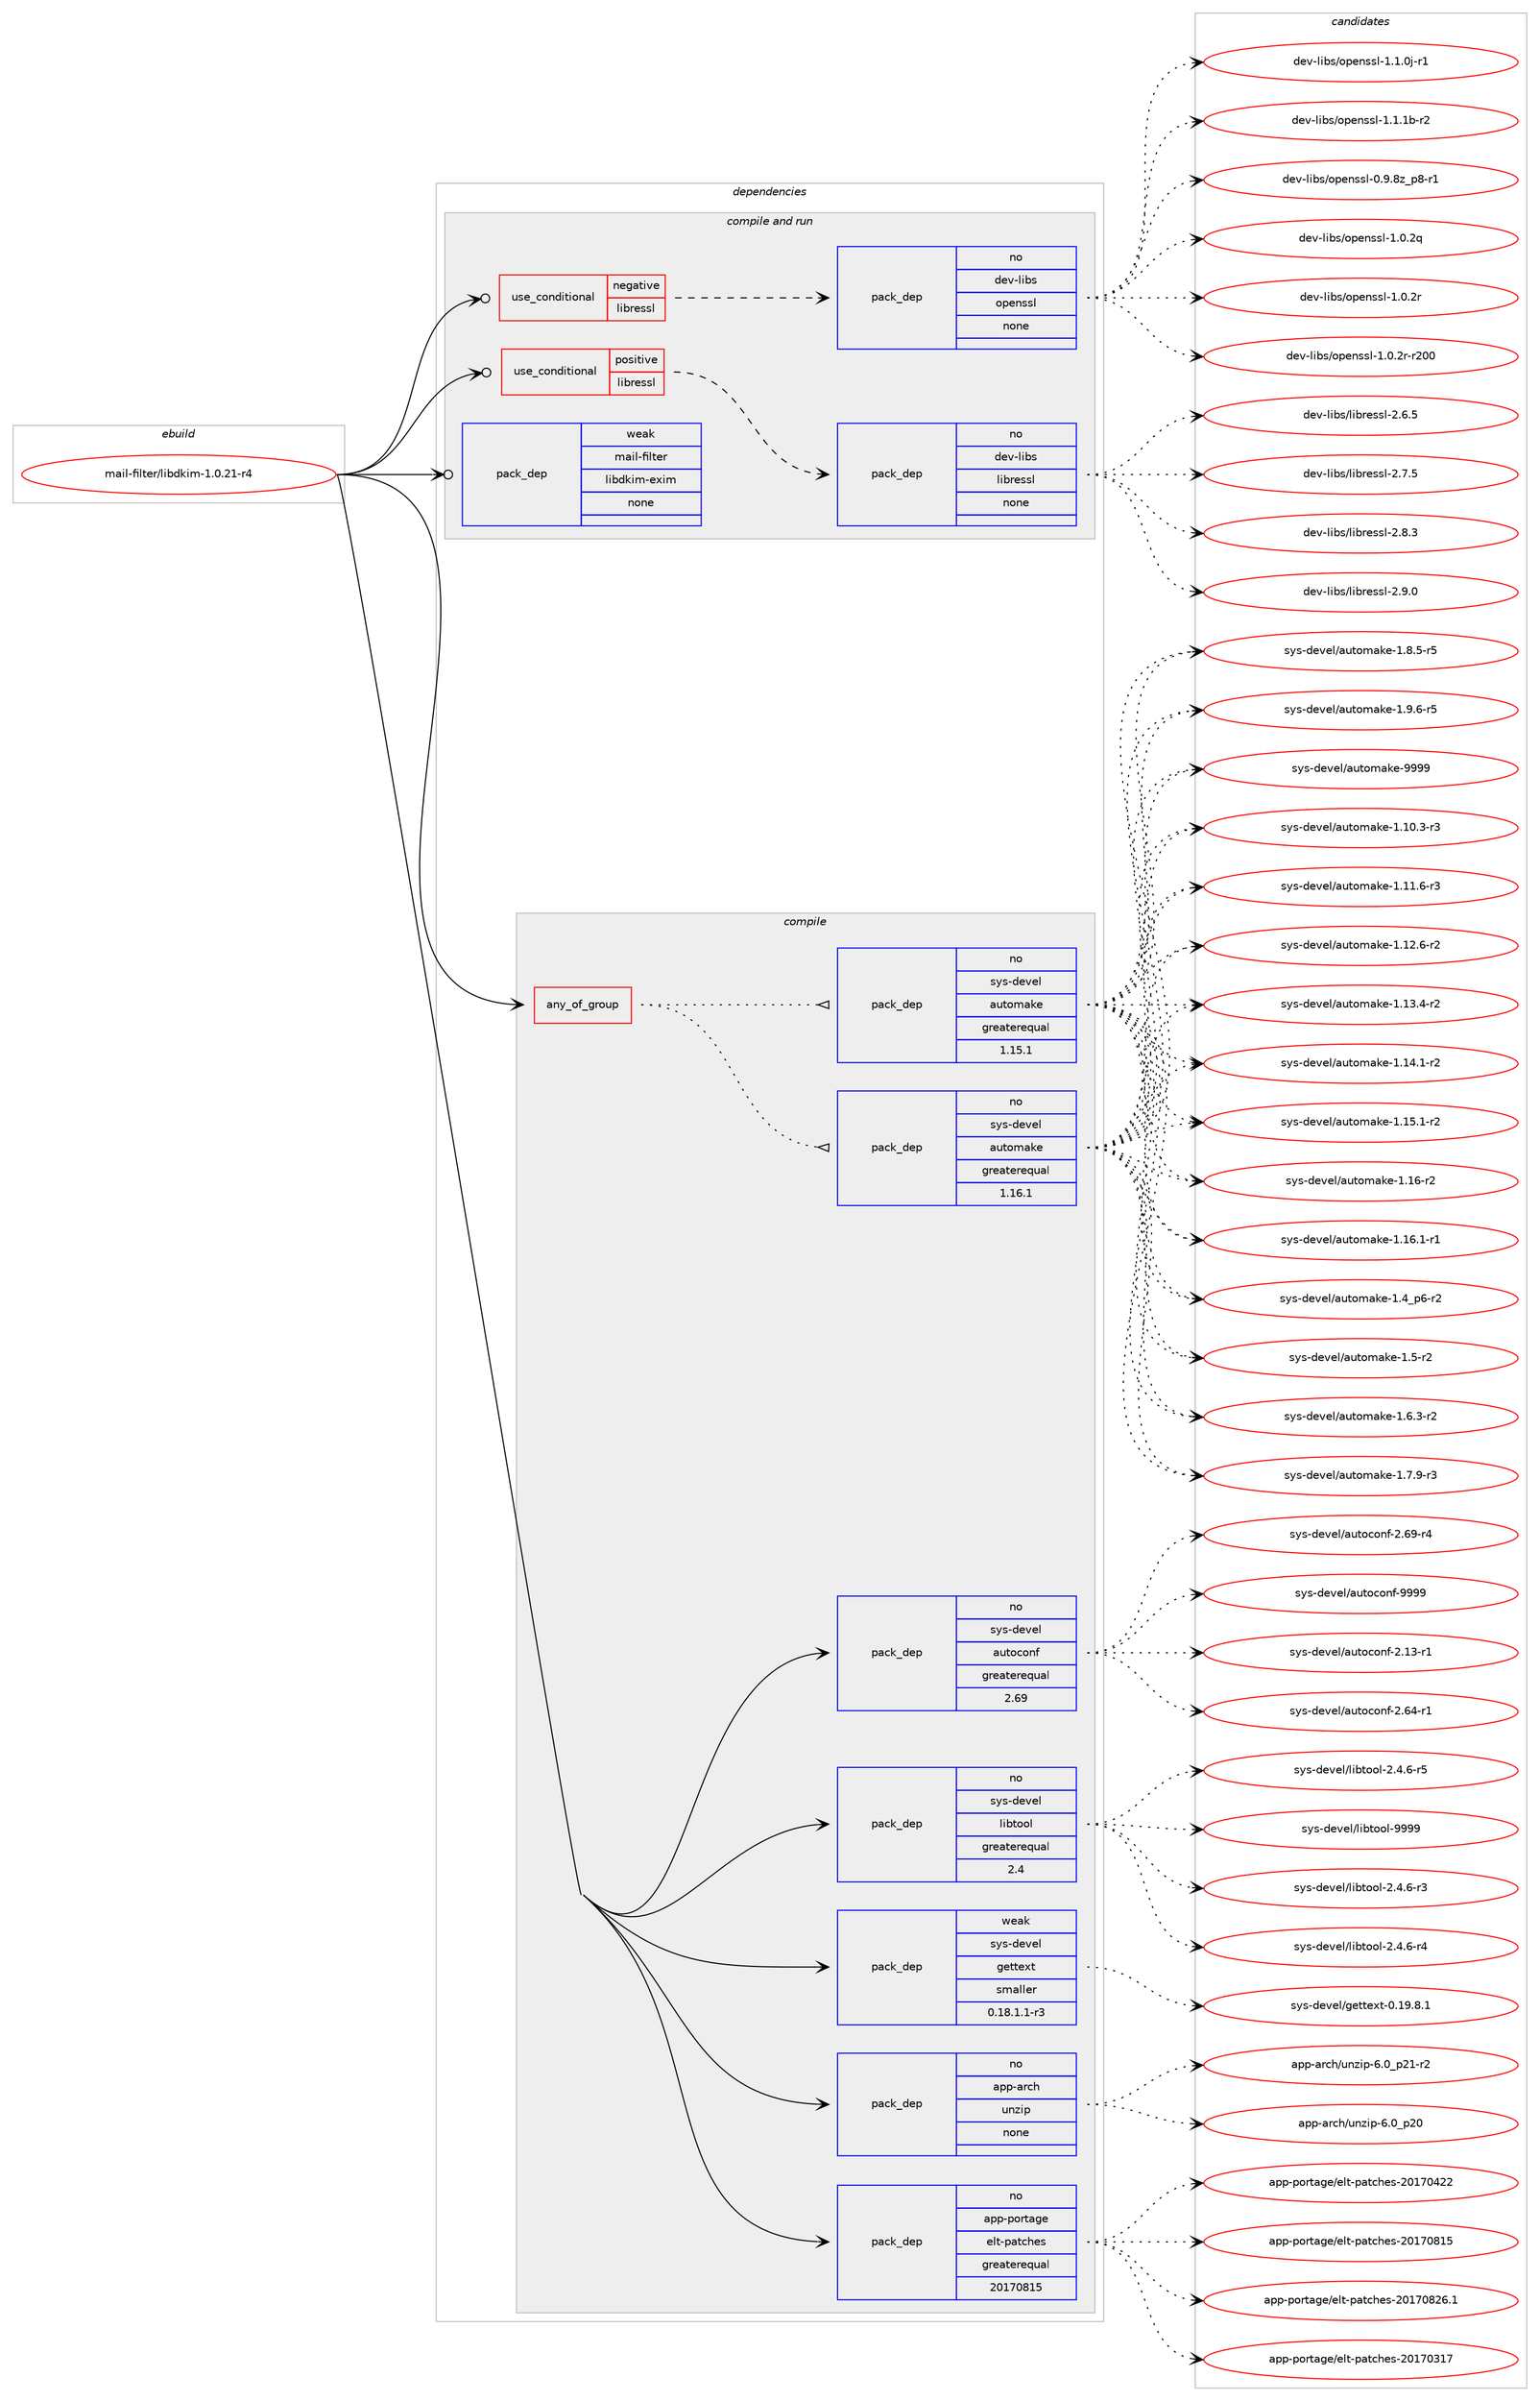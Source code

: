 digraph prolog {

# *************
# Graph options
# *************

newrank=true;
concentrate=true;
compound=true;
graph [rankdir=LR,fontname=Helvetica,fontsize=10,ranksep=1.5];#, ranksep=2.5, nodesep=0.2];
edge  [arrowhead=vee];
node  [fontname=Helvetica,fontsize=10];

# **********
# The ebuild
# **********

subgraph cluster_leftcol {
color=gray;
rank=same;
label=<<i>ebuild</i>>;
id [label="mail-filter/libdkim-1.0.21-r4", color=red, width=4, href="../mail-filter/libdkim-1.0.21-r4.svg"];
}

# ****************
# The dependencies
# ****************

subgraph cluster_midcol {
color=gray;
label=<<i>dependencies</i>>;
subgraph cluster_compile {
fillcolor="#eeeeee";
style=filled;
label=<<i>compile</i>>;
subgraph any24451 {
dependency1595299 [label=<<TABLE BORDER="0" CELLBORDER="1" CELLSPACING="0" CELLPADDING="4"><TR><TD CELLPADDING="10">any_of_group</TD></TR></TABLE>>, shape=none, color=red];subgraph pack1139352 {
dependency1595300 [label=<<TABLE BORDER="0" CELLBORDER="1" CELLSPACING="0" CELLPADDING="4" WIDTH="220"><TR><TD ROWSPAN="6" CELLPADDING="30">pack_dep</TD></TR><TR><TD WIDTH="110">no</TD></TR><TR><TD>sys-devel</TD></TR><TR><TD>automake</TD></TR><TR><TD>greaterequal</TD></TR><TR><TD>1.16.1</TD></TR></TABLE>>, shape=none, color=blue];
}
dependency1595299:e -> dependency1595300:w [weight=20,style="dotted",arrowhead="oinv"];
subgraph pack1139353 {
dependency1595301 [label=<<TABLE BORDER="0" CELLBORDER="1" CELLSPACING="0" CELLPADDING="4" WIDTH="220"><TR><TD ROWSPAN="6" CELLPADDING="30">pack_dep</TD></TR><TR><TD WIDTH="110">no</TD></TR><TR><TD>sys-devel</TD></TR><TR><TD>automake</TD></TR><TR><TD>greaterequal</TD></TR><TR><TD>1.15.1</TD></TR></TABLE>>, shape=none, color=blue];
}
dependency1595299:e -> dependency1595301:w [weight=20,style="dotted",arrowhead="oinv"];
}
id:e -> dependency1595299:w [weight=20,style="solid",arrowhead="vee"];
subgraph pack1139354 {
dependency1595302 [label=<<TABLE BORDER="0" CELLBORDER="1" CELLSPACING="0" CELLPADDING="4" WIDTH="220"><TR><TD ROWSPAN="6" CELLPADDING="30">pack_dep</TD></TR><TR><TD WIDTH="110">no</TD></TR><TR><TD>app-arch</TD></TR><TR><TD>unzip</TD></TR><TR><TD>none</TD></TR><TR><TD></TD></TR></TABLE>>, shape=none, color=blue];
}
id:e -> dependency1595302:w [weight=20,style="solid",arrowhead="vee"];
subgraph pack1139355 {
dependency1595303 [label=<<TABLE BORDER="0" CELLBORDER="1" CELLSPACING="0" CELLPADDING="4" WIDTH="220"><TR><TD ROWSPAN="6" CELLPADDING="30">pack_dep</TD></TR><TR><TD WIDTH="110">no</TD></TR><TR><TD>app-portage</TD></TR><TR><TD>elt-patches</TD></TR><TR><TD>greaterequal</TD></TR><TR><TD>20170815</TD></TR></TABLE>>, shape=none, color=blue];
}
id:e -> dependency1595303:w [weight=20,style="solid",arrowhead="vee"];
subgraph pack1139356 {
dependency1595304 [label=<<TABLE BORDER="0" CELLBORDER="1" CELLSPACING="0" CELLPADDING="4" WIDTH="220"><TR><TD ROWSPAN="6" CELLPADDING="30">pack_dep</TD></TR><TR><TD WIDTH="110">no</TD></TR><TR><TD>sys-devel</TD></TR><TR><TD>autoconf</TD></TR><TR><TD>greaterequal</TD></TR><TR><TD>2.69</TD></TR></TABLE>>, shape=none, color=blue];
}
id:e -> dependency1595304:w [weight=20,style="solid",arrowhead="vee"];
subgraph pack1139357 {
dependency1595305 [label=<<TABLE BORDER="0" CELLBORDER="1" CELLSPACING="0" CELLPADDING="4" WIDTH="220"><TR><TD ROWSPAN="6" CELLPADDING="30">pack_dep</TD></TR><TR><TD WIDTH="110">no</TD></TR><TR><TD>sys-devel</TD></TR><TR><TD>libtool</TD></TR><TR><TD>greaterequal</TD></TR><TR><TD>2.4</TD></TR></TABLE>>, shape=none, color=blue];
}
id:e -> dependency1595305:w [weight=20,style="solid",arrowhead="vee"];
subgraph pack1139358 {
dependency1595306 [label=<<TABLE BORDER="0" CELLBORDER="1" CELLSPACING="0" CELLPADDING="4" WIDTH="220"><TR><TD ROWSPAN="6" CELLPADDING="30">pack_dep</TD></TR><TR><TD WIDTH="110">weak</TD></TR><TR><TD>sys-devel</TD></TR><TR><TD>gettext</TD></TR><TR><TD>smaller</TD></TR><TR><TD>0.18.1.1-r3</TD></TR></TABLE>>, shape=none, color=blue];
}
id:e -> dependency1595306:w [weight=20,style="solid",arrowhead="vee"];
}
subgraph cluster_compileandrun {
fillcolor="#eeeeee";
style=filled;
label=<<i>compile and run</i>>;
subgraph cond430852 {
dependency1595307 [label=<<TABLE BORDER="0" CELLBORDER="1" CELLSPACING="0" CELLPADDING="4"><TR><TD ROWSPAN="3" CELLPADDING="10">use_conditional</TD></TR><TR><TD>negative</TD></TR><TR><TD>libressl</TD></TR></TABLE>>, shape=none, color=red];
subgraph pack1139359 {
dependency1595308 [label=<<TABLE BORDER="0" CELLBORDER="1" CELLSPACING="0" CELLPADDING="4" WIDTH="220"><TR><TD ROWSPAN="6" CELLPADDING="30">pack_dep</TD></TR><TR><TD WIDTH="110">no</TD></TR><TR><TD>dev-libs</TD></TR><TR><TD>openssl</TD></TR><TR><TD>none</TD></TR><TR><TD></TD></TR></TABLE>>, shape=none, color=blue];
}
dependency1595307:e -> dependency1595308:w [weight=20,style="dashed",arrowhead="vee"];
}
id:e -> dependency1595307:w [weight=20,style="solid",arrowhead="odotvee"];
subgraph cond430853 {
dependency1595309 [label=<<TABLE BORDER="0" CELLBORDER="1" CELLSPACING="0" CELLPADDING="4"><TR><TD ROWSPAN="3" CELLPADDING="10">use_conditional</TD></TR><TR><TD>positive</TD></TR><TR><TD>libressl</TD></TR></TABLE>>, shape=none, color=red];
subgraph pack1139360 {
dependency1595310 [label=<<TABLE BORDER="0" CELLBORDER="1" CELLSPACING="0" CELLPADDING="4" WIDTH="220"><TR><TD ROWSPAN="6" CELLPADDING="30">pack_dep</TD></TR><TR><TD WIDTH="110">no</TD></TR><TR><TD>dev-libs</TD></TR><TR><TD>libressl</TD></TR><TR><TD>none</TD></TR><TR><TD></TD></TR></TABLE>>, shape=none, color=blue];
}
dependency1595309:e -> dependency1595310:w [weight=20,style="dashed",arrowhead="vee"];
}
id:e -> dependency1595309:w [weight=20,style="solid",arrowhead="odotvee"];
subgraph pack1139361 {
dependency1595311 [label=<<TABLE BORDER="0" CELLBORDER="1" CELLSPACING="0" CELLPADDING="4" WIDTH="220"><TR><TD ROWSPAN="6" CELLPADDING="30">pack_dep</TD></TR><TR><TD WIDTH="110">weak</TD></TR><TR><TD>mail-filter</TD></TR><TR><TD>libdkim-exim</TD></TR><TR><TD>none</TD></TR><TR><TD></TD></TR></TABLE>>, shape=none, color=blue];
}
id:e -> dependency1595311:w [weight=20,style="solid",arrowhead="odotvee"];
}
subgraph cluster_run {
fillcolor="#eeeeee";
style=filled;
label=<<i>run</i>>;
}
}

# **************
# The candidates
# **************

subgraph cluster_choices {
rank=same;
color=gray;
label=<<i>candidates</i>>;

subgraph choice1139352 {
color=black;
nodesep=1;
choice11512111545100101118101108479711711611110997107101454946494846514511451 [label="sys-devel/automake-1.10.3-r3", color=red, width=4,href="../sys-devel/automake-1.10.3-r3.svg"];
choice11512111545100101118101108479711711611110997107101454946494946544511451 [label="sys-devel/automake-1.11.6-r3", color=red, width=4,href="../sys-devel/automake-1.11.6-r3.svg"];
choice11512111545100101118101108479711711611110997107101454946495046544511450 [label="sys-devel/automake-1.12.6-r2", color=red, width=4,href="../sys-devel/automake-1.12.6-r2.svg"];
choice11512111545100101118101108479711711611110997107101454946495146524511450 [label="sys-devel/automake-1.13.4-r2", color=red, width=4,href="../sys-devel/automake-1.13.4-r2.svg"];
choice11512111545100101118101108479711711611110997107101454946495246494511450 [label="sys-devel/automake-1.14.1-r2", color=red, width=4,href="../sys-devel/automake-1.14.1-r2.svg"];
choice11512111545100101118101108479711711611110997107101454946495346494511450 [label="sys-devel/automake-1.15.1-r2", color=red, width=4,href="../sys-devel/automake-1.15.1-r2.svg"];
choice1151211154510010111810110847971171161111099710710145494649544511450 [label="sys-devel/automake-1.16-r2", color=red, width=4,href="../sys-devel/automake-1.16-r2.svg"];
choice11512111545100101118101108479711711611110997107101454946495446494511449 [label="sys-devel/automake-1.16.1-r1", color=red, width=4,href="../sys-devel/automake-1.16.1-r1.svg"];
choice115121115451001011181011084797117116111109971071014549465295112544511450 [label="sys-devel/automake-1.4_p6-r2", color=red, width=4,href="../sys-devel/automake-1.4_p6-r2.svg"];
choice11512111545100101118101108479711711611110997107101454946534511450 [label="sys-devel/automake-1.5-r2", color=red, width=4,href="../sys-devel/automake-1.5-r2.svg"];
choice115121115451001011181011084797117116111109971071014549465446514511450 [label="sys-devel/automake-1.6.3-r2", color=red, width=4,href="../sys-devel/automake-1.6.3-r2.svg"];
choice115121115451001011181011084797117116111109971071014549465546574511451 [label="sys-devel/automake-1.7.9-r3", color=red, width=4,href="../sys-devel/automake-1.7.9-r3.svg"];
choice115121115451001011181011084797117116111109971071014549465646534511453 [label="sys-devel/automake-1.8.5-r5", color=red, width=4,href="../sys-devel/automake-1.8.5-r5.svg"];
choice115121115451001011181011084797117116111109971071014549465746544511453 [label="sys-devel/automake-1.9.6-r5", color=red, width=4,href="../sys-devel/automake-1.9.6-r5.svg"];
choice115121115451001011181011084797117116111109971071014557575757 [label="sys-devel/automake-9999", color=red, width=4,href="../sys-devel/automake-9999.svg"];
dependency1595300:e -> choice11512111545100101118101108479711711611110997107101454946494846514511451:w [style=dotted,weight="100"];
dependency1595300:e -> choice11512111545100101118101108479711711611110997107101454946494946544511451:w [style=dotted,weight="100"];
dependency1595300:e -> choice11512111545100101118101108479711711611110997107101454946495046544511450:w [style=dotted,weight="100"];
dependency1595300:e -> choice11512111545100101118101108479711711611110997107101454946495146524511450:w [style=dotted,weight="100"];
dependency1595300:e -> choice11512111545100101118101108479711711611110997107101454946495246494511450:w [style=dotted,weight="100"];
dependency1595300:e -> choice11512111545100101118101108479711711611110997107101454946495346494511450:w [style=dotted,weight="100"];
dependency1595300:e -> choice1151211154510010111810110847971171161111099710710145494649544511450:w [style=dotted,weight="100"];
dependency1595300:e -> choice11512111545100101118101108479711711611110997107101454946495446494511449:w [style=dotted,weight="100"];
dependency1595300:e -> choice115121115451001011181011084797117116111109971071014549465295112544511450:w [style=dotted,weight="100"];
dependency1595300:e -> choice11512111545100101118101108479711711611110997107101454946534511450:w [style=dotted,weight="100"];
dependency1595300:e -> choice115121115451001011181011084797117116111109971071014549465446514511450:w [style=dotted,weight="100"];
dependency1595300:e -> choice115121115451001011181011084797117116111109971071014549465546574511451:w [style=dotted,weight="100"];
dependency1595300:e -> choice115121115451001011181011084797117116111109971071014549465646534511453:w [style=dotted,weight="100"];
dependency1595300:e -> choice115121115451001011181011084797117116111109971071014549465746544511453:w [style=dotted,weight="100"];
dependency1595300:e -> choice115121115451001011181011084797117116111109971071014557575757:w [style=dotted,weight="100"];
}
subgraph choice1139353 {
color=black;
nodesep=1;
choice11512111545100101118101108479711711611110997107101454946494846514511451 [label="sys-devel/automake-1.10.3-r3", color=red, width=4,href="../sys-devel/automake-1.10.3-r3.svg"];
choice11512111545100101118101108479711711611110997107101454946494946544511451 [label="sys-devel/automake-1.11.6-r3", color=red, width=4,href="../sys-devel/automake-1.11.6-r3.svg"];
choice11512111545100101118101108479711711611110997107101454946495046544511450 [label="sys-devel/automake-1.12.6-r2", color=red, width=4,href="../sys-devel/automake-1.12.6-r2.svg"];
choice11512111545100101118101108479711711611110997107101454946495146524511450 [label="sys-devel/automake-1.13.4-r2", color=red, width=4,href="../sys-devel/automake-1.13.4-r2.svg"];
choice11512111545100101118101108479711711611110997107101454946495246494511450 [label="sys-devel/automake-1.14.1-r2", color=red, width=4,href="../sys-devel/automake-1.14.1-r2.svg"];
choice11512111545100101118101108479711711611110997107101454946495346494511450 [label="sys-devel/automake-1.15.1-r2", color=red, width=4,href="../sys-devel/automake-1.15.1-r2.svg"];
choice1151211154510010111810110847971171161111099710710145494649544511450 [label="sys-devel/automake-1.16-r2", color=red, width=4,href="../sys-devel/automake-1.16-r2.svg"];
choice11512111545100101118101108479711711611110997107101454946495446494511449 [label="sys-devel/automake-1.16.1-r1", color=red, width=4,href="../sys-devel/automake-1.16.1-r1.svg"];
choice115121115451001011181011084797117116111109971071014549465295112544511450 [label="sys-devel/automake-1.4_p6-r2", color=red, width=4,href="../sys-devel/automake-1.4_p6-r2.svg"];
choice11512111545100101118101108479711711611110997107101454946534511450 [label="sys-devel/automake-1.5-r2", color=red, width=4,href="../sys-devel/automake-1.5-r2.svg"];
choice115121115451001011181011084797117116111109971071014549465446514511450 [label="sys-devel/automake-1.6.3-r2", color=red, width=4,href="../sys-devel/automake-1.6.3-r2.svg"];
choice115121115451001011181011084797117116111109971071014549465546574511451 [label="sys-devel/automake-1.7.9-r3", color=red, width=4,href="../sys-devel/automake-1.7.9-r3.svg"];
choice115121115451001011181011084797117116111109971071014549465646534511453 [label="sys-devel/automake-1.8.5-r5", color=red, width=4,href="../sys-devel/automake-1.8.5-r5.svg"];
choice115121115451001011181011084797117116111109971071014549465746544511453 [label="sys-devel/automake-1.9.6-r5", color=red, width=4,href="../sys-devel/automake-1.9.6-r5.svg"];
choice115121115451001011181011084797117116111109971071014557575757 [label="sys-devel/automake-9999", color=red, width=4,href="../sys-devel/automake-9999.svg"];
dependency1595301:e -> choice11512111545100101118101108479711711611110997107101454946494846514511451:w [style=dotted,weight="100"];
dependency1595301:e -> choice11512111545100101118101108479711711611110997107101454946494946544511451:w [style=dotted,weight="100"];
dependency1595301:e -> choice11512111545100101118101108479711711611110997107101454946495046544511450:w [style=dotted,weight="100"];
dependency1595301:e -> choice11512111545100101118101108479711711611110997107101454946495146524511450:w [style=dotted,weight="100"];
dependency1595301:e -> choice11512111545100101118101108479711711611110997107101454946495246494511450:w [style=dotted,weight="100"];
dependency1595301:e -> choice11512111545100101118101108479711711611110997107101454946495346494511450:w [style=dotted,weight="100"];
dependency1595301:e -> choice1151211154510010111810110847971171161111099710710145494649544511450:w [style=dotted,weight="100"];
dependency1595301:e -> choice11512111545100101118101108479711711611110997107101454946495446494511449:w [style=dotted,weight="100"];
dependency1595301:e -> choice115121115451001011181011084797117116111109971071014549465295112544511450:w [style=dotted,weight="100"];
dependency1595301:e -> choice11512111545100101118101108479711711611110997107101454946534511450:w [style=dotted,weight="100"];
dependency1595301:e -> choice115121115451001011181011084797117116111109971071014549465446514511450:w [style=dotted,weight="100"];
dependency1595301:e -> choice115121115451001011181011084797117116111109971071014549465546574511451:w [style=dotted,weight="100"];
dependency1595301:e -> choice115121115451001011181011084797117116111109971071014549465646534511453:w [style=dotted,weight="100"];
dependency1595301:e -> choice115121115451001011181011084797117116111109971071014549465746544511453:w [style=dotted,weight="100"];
dependency1595301:e -> choice115121115451001011181011084797117116111109971071014557575757:w [style=dotted,weight="100"];
}
subgraph choice1139354 {
color=black;
nodesep=1;
choice971121124597114991044711711012210511245544648951125048 [label="app-arch/unzip-6.0_p20", color=red, width=4,href="../app-arch/unzip-6.0_p20.svg"];
choice9711211245971149910447117110122105112455446489511250494511450 [label="app-arch/unzip-6.0_p21-r2", color=red, width=4,href="../app-arch/unzip-6.0_p21-r2.svg"];
dependency1595302:e -> choice971121124597114991044711711012210511245544648951125048:w [style=dotted,weight="100"];
dependency1595302:e -> choice9711211245971149910447117110122105112455446489511250494511450:w [style=dotted,weight="100"];
}
subgraph choice1139355 {
color=black;
nodesep=1;
choice97112112451121111141169710310147101108116451129711699104101115455048495548514955 [label="app-portage/elt-patches-20170317", color=red, width=4,href="../app-portage/elt-patches-20170317.svg"];
choice97112112451121111141169710310147101108116451129711699104101115455048495548525050 [label="app-portage/elt-patches-20170422", color=red, width=4,href="../app-portage/elt-patches-20170422.svg"];
choice97112112451121111141169710310147101108116451129711699104101115455048495548564953 [label="app-portage/elt-patches-20170815", color=red, width=4,href="../app-portage/elt-patches-20170815.svg"];
choice971121124511211111411697103101471011081164511297116991041011154550484955485650544649 [label="app-portage/elt-patches-20170826.1", color=red, width=4,href="../app-portage/elt-patches-20170826.1.svg"];
dependency1595303:e -> choice97112112451121111141169710310147101108116451129711699104101115455048495548514955:w [style=dotted,weight="100"];
dependency1595303:e -> choice97112112451121111141169710310147101108116451129711699104101115455048495548525050:w [style=dotted,weight="100"];
dependency1595303:e -> choice97112112451121111141169710310147101108116451129711699104101115455048495548564953:w [style=dotted,weight="100"];
dependency1595303:e -> choice971121124511211111411697103101471011081164511297116991041011154550484955485650544649:w [style=dotted,weight="100"];
}
subgraph choice1139356 {
color=black;
nodesep=1;
choice1151211154510010111810110847971171161119911111010245504649514511449 [label="sys-devel/autoconf-2.13-r1", color=red, width=4,href="../sys-devel/autoconf-2.13-r1.svg"];
choice1151211154510010111810110847971171161119911111010245504654524511449 [label="sys-devel/autoconf-2.64-r1", color=red, width=4,href="../sys-devel/autoconf-2.64-r1.svg"];
choice1151211154510010111810110847971171161119911111010245504654574511452 [label="sys-devel/autoconf-2.69-r4", color=red, width=4,href="../sys-devel/autoconf-2.69-r4.svg"];
choice115121115451001011181011084797117116111991111101024557575757 [label="sys-devel/autoconf-9999", color=red, width=4,href="../sys-devel/autoconf-9999.svg"];
dependency1595304:e -> choice1151211154510010111810110847971171161119911111010245504649514511449:w [style=dotted,weight="100"];
dependency1595304:e -> choice1151211154510010111810110847971171161119911111010245504654524511449:w [style=dotted,weight="100"];
dependency1595304:e -> choice1151211154510010111810110847971171161119911111010245504654574511452:w [style=dotted,weight="100"];
dependency1595304:e -> choice115121115451001011181011084797117116111991111101024557575757:w [style=dotted,weight="100"];
}
subgraph choice1139357 {
color=black;
nodesep=1;
choice1151211154510010111810110847108105981161111111084550465246544511451 [label="sys-devel/libtool-2.4.6-r3", color=red, width=4,href="../sys-devel/libtool-2.4.6-r3.svg"];
choice1151211154510010111810110847108105981161111111084550465246544511452 [label="sys-devel/libtool-2.4.6-r4", color=red, width=4,href="../sys-devel/libtool-2.4.6-r4.svg"];
choice1151211154510010111810110847108105981161111111084550465246544511453 [label="sys-devel/libtool-2.4.6-r5", color=red, width=4,href="../sys-devel/libtool-2.4.6-r5.svg"];
choice1151211154510010111810110847108105981161111111084557575757 [label="sys-devel/libtool-9999", color=red, width=4,href="../sys-devel/libtool-9999.svg"];
dependency1595305:e -> choice1151211154510010111810110847108105981161111111084550465246544511451:w [style=dotted,weight="100"];
dependency1595305:e -> choice1151211154510010111810110847108105981161111111084550465246544511452:w [style=dotted,weight="100"];
dependency1595305:e -> choice1151211154510010111810110847108105981161111111084550465246544511453:w [style=dotted,weight="100"];
dependency1595305:e -> choice1151211154510010111810110847108105981161111111084557575757:w [style=dotted,weight="100"];
}
subgraph choice1139358 {
color=black;
nodesep=1;
choice1151211154510010111810110847103101116116101120116454846495746564649 [label="sys-devel/gettext-0.19.8.1", color=red, width=4,href="../sys-devel/gettext-0.19.8.1.svg"];
dependency1595306:e -> choice1151211154510010111810110847103101116116101120116454846495746564649:w [style=dotted,weight="100"];
}
subgraph choice1139359 {
color=black;
nodesep=1;
choice10010111845108105981154711111210111011511510845484657465612295112564511449 [label="dev-libs/openssl-0.9.8z_p8-r1", color=red, width=4,href="../dev-libs/openssl-0.9.8z_p8-r1.svg"];
choice100101118451081059811547111112101110115115108454946484650113 [label="dev-libs/openssl-1.0.2q", color=red, width=4,href="../dev-libs/openssl-1.0.2q.svg"];
choice100101118451081059811547111112101110115115108454946484650114 [label="dev-libs/openssl-1.0.2r", color=red, width=4,href="../dev-libs/openssl-1.0.2r.svg"];
choice10010111845108105981154711111210111011511510845494648465011445114504848 [label="dev-libs/openssl-1.0.2r-r200", color=red, width=4,href="../dev-libs/openssl-1.0.2r-r200.svg"];
choice1001011184510810598115471111121011101151151084549464946481064511449 [label="dev-libs/openssl-1.1.0j-r1", color=red, width=4,href="../dev-libs/openssl-1.1.0j-r1.svg"];
choice100101118451081059811547111112101110115115108454946494649984511450 [label="dev-libs/openssl-1.1.1b-r2", color=red, width=4,href="../dev-libs/openssl-1.1.1b-r2.svg"];
dependency1595308:e -> choice10010111845108105981154711111210111011511510845484657465612295112564511449:w [style=dotted,weight="100"];
dependency1595308:e -> choice100101118451081059811547111112101110115115108454946484650113:w [style=dotted,weight="100"];
dependency1595308:e -> choice100101118451081059811547111112101110115115108454946484650114:w [style=dotted,weight="100"];
dependency1595308:e -> choice10010111845108105981154711111210111011511510845494648465011445114504848:w [style=dotted,weight="100"];
dependency1595308:e -> choice1001011184510810598115471111121011101151151084549464946481064511449:w [style=dotted,weight="100"];
dependency1595308:e -> choice100101118451081059811547111112101110115115108454946494649984511450:w [style=dotted,weight="100"];
}
subgraph choice1139360 {
color=black;
nodesep=1;
choice10010111845108105981154710810598114101115115108455046544653 [label="dev-libs/libressl-2.6.5", color=red, width=4,href="../dev-libs/libressl-2.6.5.svg"];
choice10010111845108105981154710810598114101115115108455046554653 [label="dev-libs/libressl-2.7.5", color=red, width=4,href="../dev-libs/libressl-2.7.5.svg"];
choice10010111845108105981154710810598114101115115108455046564651 [label="dev-libs/libressl-2.8.3", color=red, width=4,href="../dev-libs/libressl-2.8.3.svg"];
choice10010111845108105981154710810598114101115115108455046574648 [label="dev-libs/libressl-2.9.0", color=red, width=4,href="../dev-libs/libressl-2.9.0.svg"];
dependency1595310:e -> choice10010111845108105981154710810598114101115115108455046544653:w [style=dotted,weight="100"];
dependency1595310:e -> choice10010111845108105981154710810598114101115115108455046554653:w [style=dotted,weight="100"];
dependency1595310:e -> choice10010111845108105981154710810598114101115115108455046564651:w [style=dotted,weight="100"];
dependency1595310:e -> choice10010111845108105981154710810598114101115115108455046574648:w [style=dotted,weight="100"];
}
subgraph choice1139361 {
color=black;
nodesep=1;
}
}

}

